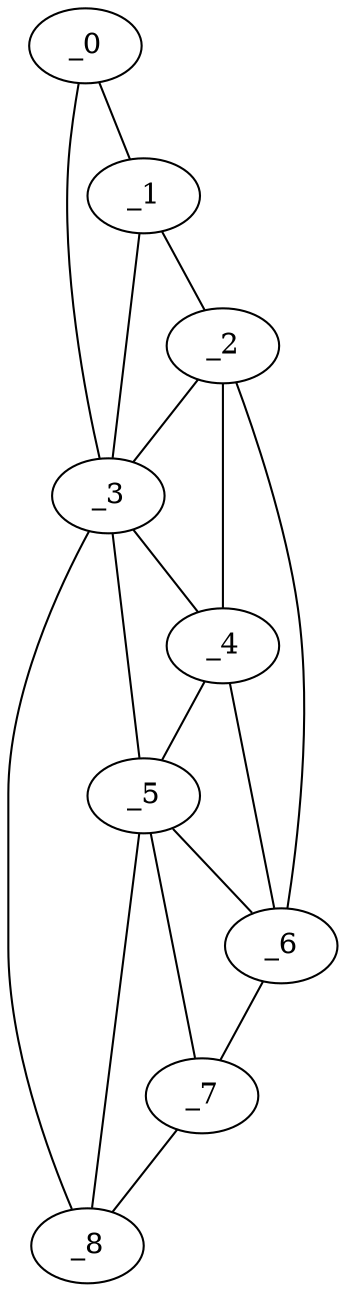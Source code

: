 graph "obj97__225.gxl" {
	_0	 [x=27,
		y=7];
	_1	 [x=31,
		y=13];
	_0 -- _1	 [valence=1];
	_3	 [x=38,
		y=5];
	_0 -- _3	 [valence=1];
	_2	 [x=34,
		y=17];
	_1 -- _2	 [valence=1];
	_1 -- _3	 [valence=1];
	_2 -- _3	 [valence=2];
	_4	 [x=42,
		y=16];
	_2 -- _4	 [valence=1];
	_6	 [x=98,
		y=22];
	_2 -- _6	 [valence=1];
	_3 -- _4	 [valence=2];
	_5	 [x=67,
		y=7];
	_3 -- _5	 [valence=1];
	_8	 [x=102,
		y=4];
	_3 -- _8	 [valence=1];
	_4 -- _5	 [valence=2];
	_4 -- _6	 [valence=1];
	_5 -- _6	 [valence=2];
	_7	 [x=100,
		y=16];
	_5 -- _7	 [valence=2];
	_5 -- _8	 [valence=2];
	_6 -- _7	 [valence=1];
	_7 -- _8	 [valence=1];
}
